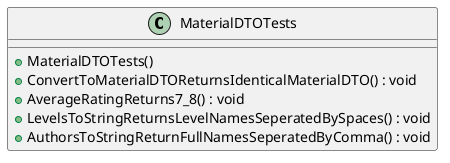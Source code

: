 @startuml
class MaterialDTOTests {
    + MaterialDTOTests()
    + ConvertToMaterialDTOReturnsIdenticalMaterialDTO() : void
    + AverageRatingReturns7_8() : void
    + LevelsToStringReturnsLevelNamesSeperatedBySpaces() : void
    + AuthorsToStringReturnFullNamesSeperatedByComma() : void
}
@enduml
